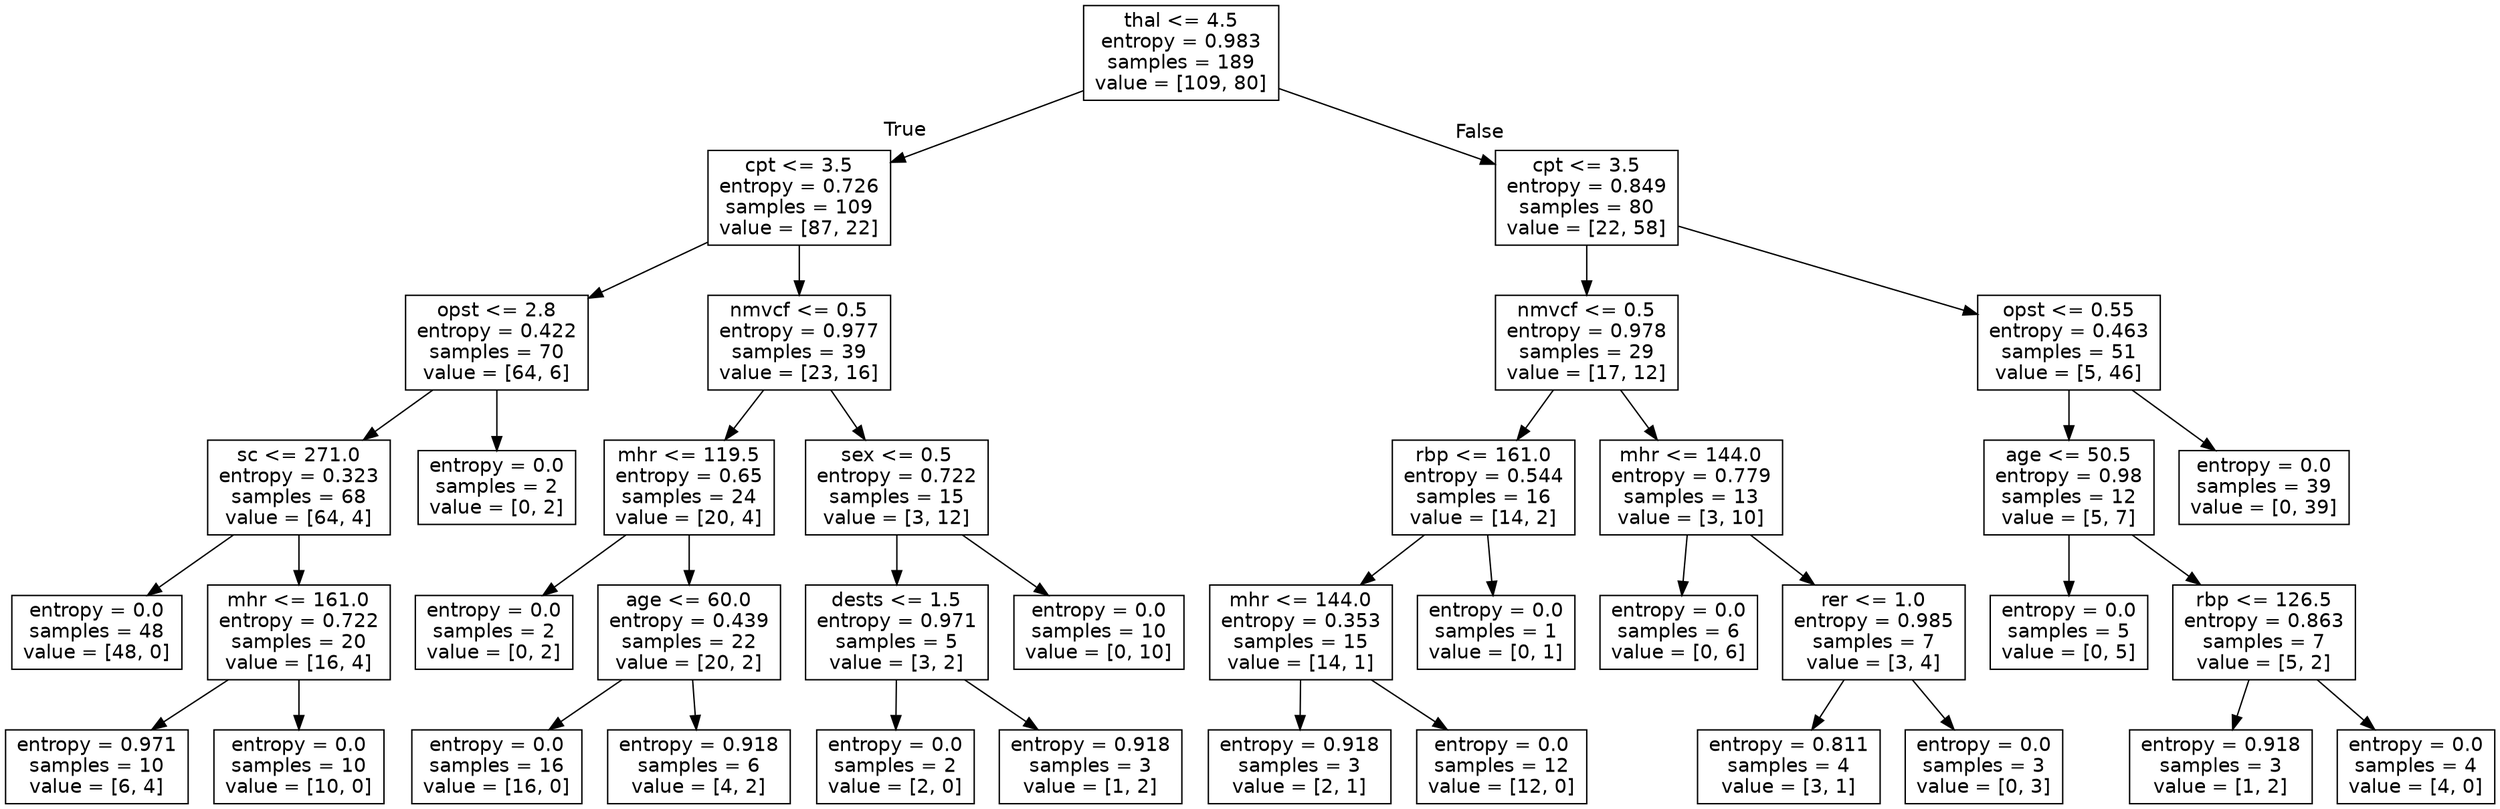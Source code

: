 digraph Tree {
node [shape=box, fontname="helvetica"] ;
edge [fontname="helvetica"] ;
0 [label="thal <= 4.5\nentropy = 0.983\nsamples = 189\nvalue = [109, 80]"] ;
1 [label="cpt <= 3.5\nentropy = 0.726\nsamples = 109\nvalue = [87, 22]"] ;
0 -> 1 [labeldistance=2.5, labelangle=45, headlabel="True"] ;
2 [label="opst <= 2.8\nentropy = 0.422\nsamples = 70\nvalue = [64, 6]"] ;
1 -> 2 ;
3 [label="sc <= 271.0\nentropy = 0.323\nsamples = 68\nvalue = [64, 4]"] ;
2 -> 3 ;
4 [label="entropy = 0.0\nsamples = 48\nvalue = [48, 0]"] ;
3 -> 4 ;
5 [label="mhr <= 161.0\nentropy = 0.722\nsamples = 20\nvalue = [16, 4]"] ;
3 -> 5 ;
6 [label="entropy = 0.971\nsamples = 10\nvalue = [6, 4]"] ;
5 -> 6 ;
7 [label="entropy = 0.0\nsamples = 10\nvalue = [10, 0]"] ;
5 -> 7 ;
8 [label="entropy = 0.0\nsamples = 2\nvalue = [0, 2]"] ;
2 -> 8 ;
9 [label="nmvcf <= 0.5\nentropy = 0.977\nsamples = 39\nvalue = [23, 16]"] ;
1 -> 9 ;
10 [label="mhr <= 119.5\nentropy = 0.65\nsamples = 24\nvalue = [20, 4]"] ;
9 -> 10 ;
11 [label="entropy = 0.0\nsamples = 2\nvalue = [0, 2]"] ;
10 -> 11 ;
12 [label="age <= 60.0\nentropy = 0.439\nsamples = 22\nvalue = [20, 2]"] ;
10 -> 12 ;
13 [label="entropy = 0.0\nsamples = 16\nvalue = [16, 0]"] ;
12 -> 13 ;
14 [label="entropy = 0.918\nsamples = 6\nvalue = [4, 2]"] ;
12 -> 14 ;
15 [label="sex <= 0.5\nentropy = 0.722\nsamples = 15\nvalue = [3, 12]"] ;
9 -> 15 ;
16 [label="dests <= 1.5\nentropy = 0.971\nsamples = 5\nvalue = [3, 2]"] ;
15 -> 16 ;
17 [label="entropy = 0.0\nsamples = 2\nvalue = [2, 0]"] ;
16 -> 17 ;
18 [label="entropy = 0.918\nsamples = 3\nvalue = [1, 2]"] ;
16 -> 18 ;
19 [label="entropy = 0.0\nsamples = 10\nvalue = [0, 10]"] ;
15 -> 19 ;
20 [label="cpt <= 3.5\nentropy = 0.849\nsamples = 80\nvalue = [22, 58]"] ;
0 -> 20 [labeldistance=2.5, labelangle=-45, headlabel="False"] ;
21 [label="nmvcf <= 0.5\nentropy = 0.978\nsamples = 29\nvalue = [17, 12]"] ;
20 -> 21 ;
22 [label="rbp <= 161.0\nentropy = 0.544\nsamples = 16\nvalue = [14, 2]"] ;
21 -> 22 ;
23 [label="mhr <= 144.0\nentropy = 0.353\nsamples = 15\nvalue = [14, 1]"] ;
22 -> 23 ;
24 [label="entropy = 0.918\nsamples = 3\nvalue = [2, 1]"] ;
23 -> 24 ;
25 [label="entropy = 0.0\nsamples = 12\nvalue = [12, 0]"] ;
23 -> 25 ;
26 [label="entropy = 0.0\nsamples = 1\nvalue = [0, 1]"] ;
22 -> 26 ;
27 [label="mhr <= 144.0\nentropy = 0.779\nsamples = 13\nvalue = [3, 10]"] ;
21 -> 27 ;
28 [label="entropy = 0.0\nsamples = 6\nvalue = [0, 6]"] ;
27 -> 28 ;
29 [label="rer <= 1.0\nentropy = 0.985\nsamples = 7\nvalue = [3, 4]"] ;
27 -> 29 ;
30 [label="entropy = 0.811\nsamples = 4\nvalue = [3, 1]"] ;
29 -> 30 ;
31 [label="entropy = 0.0\nsamples = 3\nvalue = [0, 3]"] ;
29 -> 31 ;
32 [label="opst <= 0.55\nentropy = 0.463\nsamples = 51\nvalue = [5, 46]"] ;
20 -> 32 ;
33 [label="age <= 50.5\nentropy = 0.98\nsamples = 12\nvalue = [5, 7]"] ;
32 -> 33 ;
34 [label="entropy = 0.0\nsamples = 5\nvalue = [0, 5]"] ;
33 -> 34 ;
35 [label="rbp <= 126.5\nentropy = 0.863\nsamples = 7\nvalue = [5, 2]"] ;
33 -> 35 ;
36 [label="entropy = 0.918\nsamples = 3\nvalue = [1, 2]"] ;
35 -> 36 ;
37 [label="entropy = 0.0\nsamples = 4\nvalue = [4, 0]"] ;
35 -> 37 ;
38 [label="entropy = 0.0\nsamples = 39\nvalue = [0, 39]"] ;
32 -> 38 ;
}